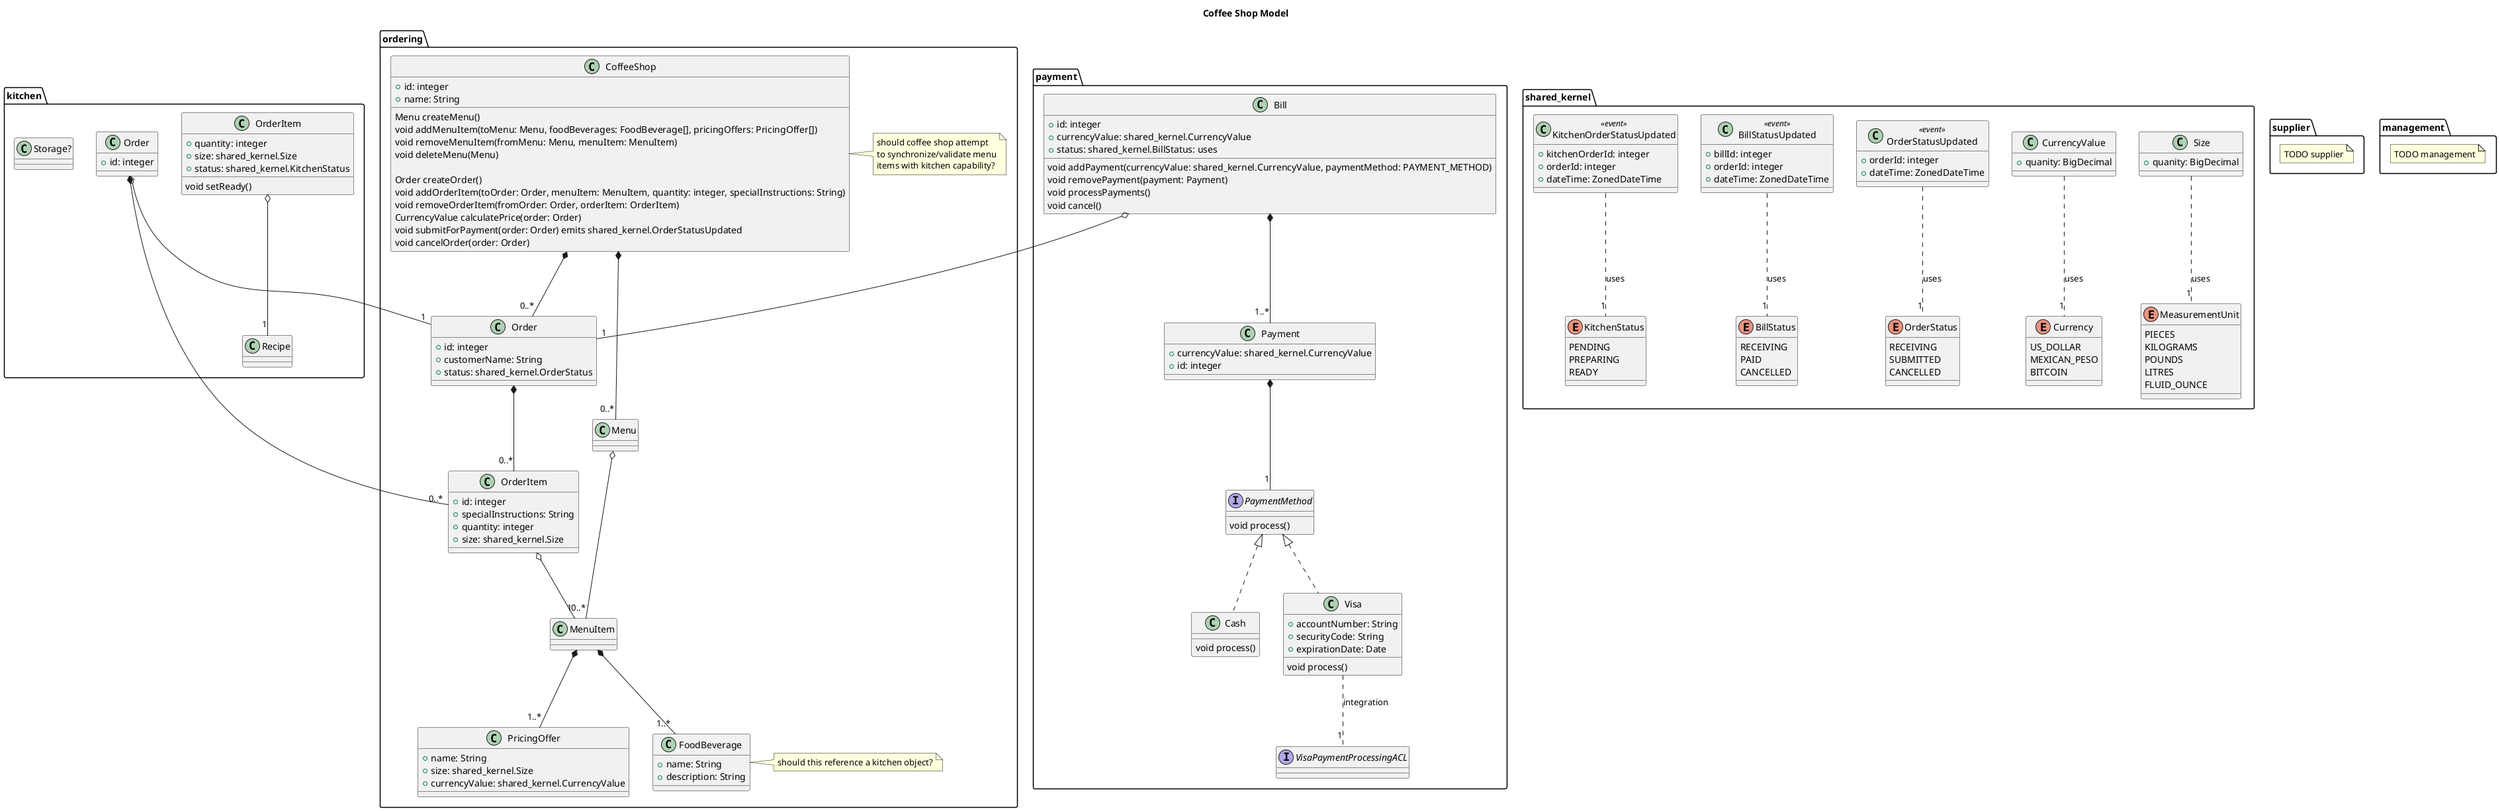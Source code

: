 @startuml

title Coffee Shop Model

namespace shared_kernel {

  class Size {
    +quanity: BigDecimal
  }
  Size .. "1" MeasurementUnit: uses

  enum MeasurementUnit {
    PIECES
    KILOGRAMS
    POUNDS
    LITRES
    FLUID_OUNCE
  }

  class CurrencyValue {
    +quanity: BigDecimal
  }
  CurrencyValue .. "1" Currency: uses

  enum Currency {
    US_DOLLAR
    MEXICAN_PESO
    BITCOIN
  }

  class OrderStatusUpdated <<event>> {
    +orderId: integer
    +dateTime: ZonedDateTime
  }
  OrderStatusUpdated .. "1" OrderStatus: uses

  enum OrderStatus {
    RECEIVING
    SUBMITTED
    CANCELLED
  }

  class BillStatusUpdated <<event>> {
    +billId: integer
    +orderId: integer
    +dateTime: ZonedDateTime
  }
  BillStatusUpdated .. "1" BillStatus: uses

  enum BillStatus {
    RECEIVING
    PAID
    CANCELLED
  }

  class KitchenOrderStatusUpdated <<event>> {
    +kitchenOrderId: integer
    +orderId: integer
    +dateTime: ZonedDateTime
  }
  KitchenOrderStatusUpdated .. "1" KitchenStatus: uses

  enum KitchenStatus {
    PENDING
    PREPARING
    READY
  }

}

namespace ordering {

  class CoffeeShop {
    +id: integer
    +name: String

    Menu createMenu()
    void addMenuItem(toMenu: Menu, foodBeverages: FoodBeverage[], pricingOffers: PricingOffer[])
    void removeMenuItem(fromMenu: Menu, menuItem: MenuItem)
    void deleteMenu(Menu)

    Order createOrder()
    void addOrderItem(toOrder: Order, menuItem: MenuItem, quantity: integer, specialInstructions: String)
    void removeOrderItem(fromOrder: Order, orderItem: OrderItem)
    CurrencyValue calculatePrice(order: Order)
    void submitForPayment(order: Order) emits shared_kernel.OrderStatusUpdated
    void cancelOrder(order: Order)
  }

  note right
    should coffee shop attempt
    to synchronize/validate menu
    items with kitchen capability?
  end note

  CoffeeShop *-- "0..*" Menu
  CoffeeShop *-- "0..*" Order
  

  class Menu {}
  Menu o-- "0..*" MenuItem

  class Order {
    +id: integer
    +customerName: String
    +status: shared_kernel.OrderStatus
  }
  Order *-- "0..*" OrderItem

  class OrderItem {
    +id: integer
    +specialInstructions: String
    +quantity: integer
    +size: shared_kernel.Size
  }
  OrderItem o-- "1" MenuItem

  MenuItem *-- "1..*" FoodBeverage
  MenuItem *-- "1..*" PricingOffer

    class FoodBeverage {
    +name: String
    +description: String
  }

  note right
    should this reference a kitchen object?
  end note

  class PricingOffer {
    +name: String
    +size: shared_kernel.Size
    +currencyValue: shared_kernel.CurrencyValue
  }

}

namespace payment {

  class Bill {
    +id: integer
    +currencyValue: shared_kernel.CurrencyValue
    +status: shared_kernel.BillStatus: uses
    void addPayment(currencyValue: shared_kernel.CurrencyValue, paymentMethod: PAYMENT_METHOD)
    void removePayment(payment: Payment)
    void processPayments()
    void cancel()
  }
  Bill o-- "1" ordering.Order
  Bill *-- "1..*" Payment

  class Payment {
    +currencyValue: shared_kernel.CurrencyValue
    +id: integer
  }
  Payment *-- "1" PaymentMethod

  interface PaymentMethod {
    void process()
  }

  class Cash implements PaymentMethod {
    void process()
  }

  class Visa implements PaymentMethod  {
    +accountNumber: String
    +securityCode: String
    +expirationDate: Date
    void process()
  }
  Visa .. "1" VisaPaymentProcessingACL: integration

  interface VisaPaymentProcessingACL

}



namespace kitchen {

  class Order {
    +id: integer
  }
  Order o-- "1" ordering.Order
  Order *-- "0..*" OrderItem

  class OrderItem {
    +quantity: integer
    +size: shared_kernel.Size
    +status: shared_kernel.KitchenStatus
    void setReady()
  }

  OrderItem o-- "1" Recipe

  class Recipe

  class Storage?




}

namespace supplier {

  note "TODO supplier" as n1

}

namespace management {

  note "TODO management" as n1

}

@enduml
